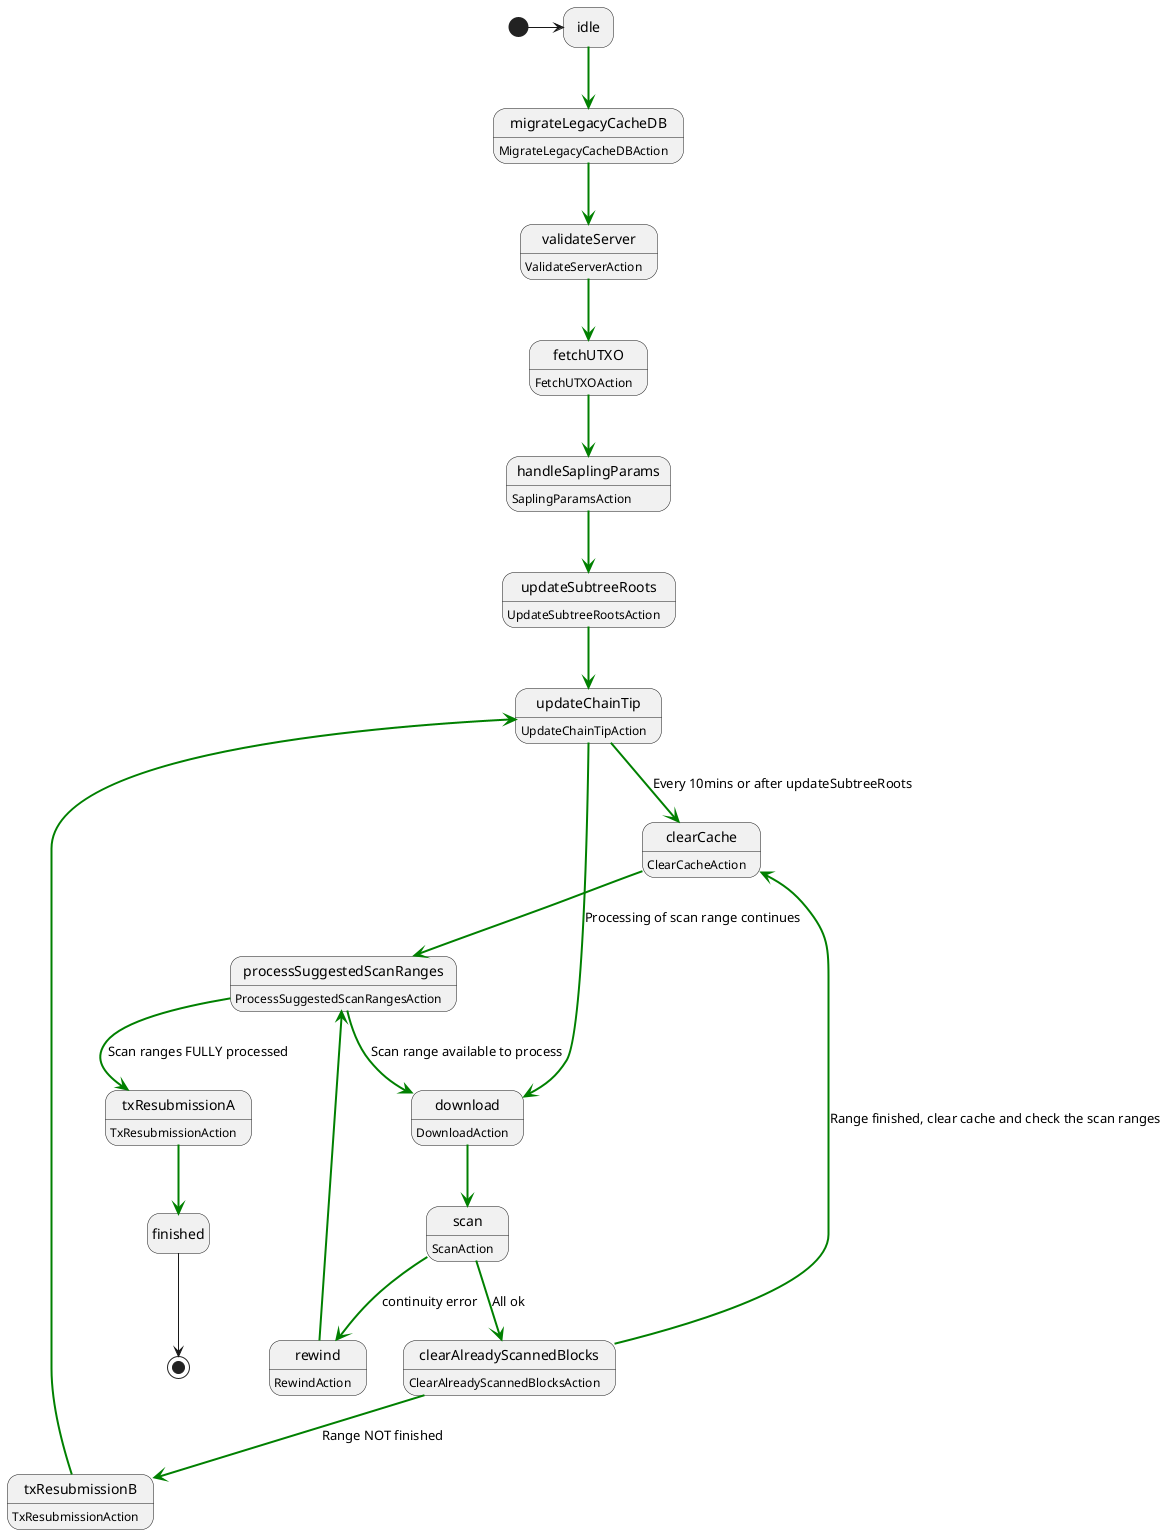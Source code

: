 @startuml
hide empty description

[*] -> idle

idle -[#green,bold]-> migrateLegacyCacheDB

migrateLegacyCacheDB : MigrateLegacyCacheDBAction
migrateLegacyCacheDB -[#green,bold]-> validateServer

validateServer : ValidateServerAction
validateServer -[#green,bold]-> fetchUTXO

fetchUTXO : FetchUTXOAction
fetchUTXO -[#green,bold]-> handleSaplingParams

handleSaplingParams : SaplingParamsAction
handleSaplingParams -[#green,bold]-> updateSubtreeRoots

updateSubtreeRoots : UpdateSubtreeRootsAction
updateSubtreeRoots -[#green,bold]-> updateChainTip

updateChainTip : UpdateChainTipAction
updateChainTip -[#green,bold]-> clearCache : Every 10mins or after updateSubtreeRoots
updateChainTip -[#green,bold]-> download : Processing of scan range continues

processSuggestedScanRanges : ProcessSuggestedScanRangesAction
processSuggestedScanRanges -[#green,bold]-> download : Scan range available to process
processSuggestedScanRanges -[#green,bold]-> txResubmissionA : Scan ranges FULLY processed

txResubmissionA : TxResubmissionAction
txResubmissionA -[#green,bold]-> finished

txResubmissionB : TxResubmissionAction
txResubmissionB -[#green,bold]-> updateChainTip

download : DownloadAction
download -[#green,bold]-> scan

scan : ScanAction
scan -[#green,bold]-> clearAlreadyScannedBlocks : All ok
scan -[#green,bold]-> rewind : continuity error

rewind : RewindAction
rewind -[#green,bold]-> processSuggestedScanRanges

clearAlreadyScannedBlocks : ClearAlreadyScannedBlocksAction
clearAlreadyScannedBlocks -[#green,bold]-> txResubmissionB : Range NOT finished
clearAlreadyScannedBlocks -[#green,bold]-> clearCache : Range finished, clear cache and check the scan ranges

clearCache : ClearCacheAction
clearCache -[#green,bold]-> processSuggestedScanRanges

finished --> [*]
@enduml
